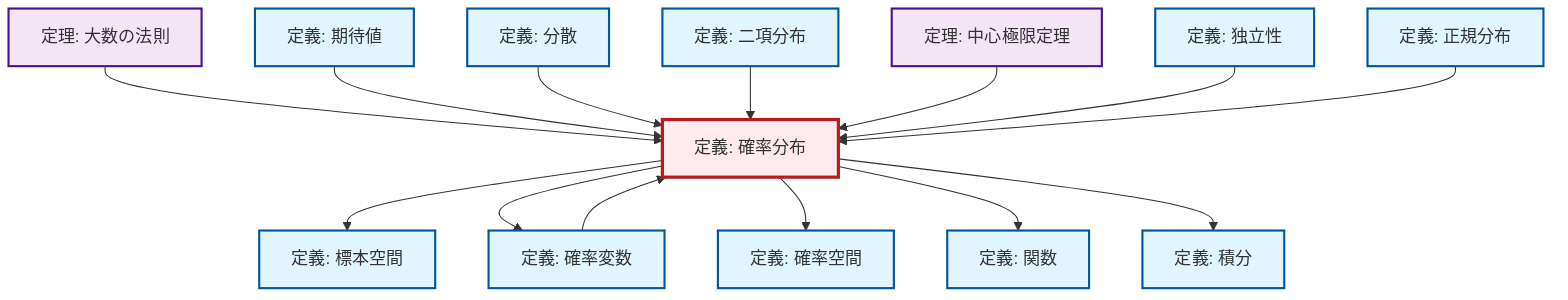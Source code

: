 graph TD
    classDef definition fill:#e1f5fe,stroke:#01579b,stroke-width:2px
    classDef theorem fill:#f3e5f5,stroke:#4a148c,stroke-width:2px
    classDef axiom fill:#fff3e0,stroke:#e65100,stroke-width:2px
    classDef example fill:#e8f5e9,stroke:#1b5e20,stroke-width:2px
    classDef current fill:#ffebee,stroke:#b71c1c,stroke-width:3px
    def-function["定義: 関数"]:::definition
    def-independence["定義: 独立性"]:::definition
    thm-central-limit["定理: 中心極限定理"]:::theorem
    def-expectation["定義: 期待値"]:::definition
    thm-law-of-large-numbers["定理: 大数の法則"]:::theorem
    def-variance["定義: 分散"]:::definition
    def-normal-distribution["定義: 正規分布"]:::definition
    def-binomial-distribution["定義: 二項分布"]:::definition
    def-random-variable["定義: 確率変数"]:::definition
    def-probability-distribution["定義: 確率分布"]:::definition
    def-sample-space["定義: 標本空間"]:::definition
    def-probability-space["定義: 確率空間"]:::definition
    def-integral["定義: 積分"]:::definition
    def-probability-distribution --> def-sample-space
    thm-law-of-large-numbers --> def-probability-distribution
    def-probability-distribution --> def-random-variable
    def-random-variable --> def-probability-distribution
    def-expectation --> def-probability-distribution
    def-variance --> def-probability-distribution
    def-binomial-distribution --> def-probability-distribution
    def-probability-distribution --> def-probability-space
    def-probability-distribution --> def-function
    thm-central-limit --> def-probability-distribution
    def-probability-distribution --> def-integral
    def-independence --> def-probability-distribution
    def-normal-distribution --> def-probability-distribution
    class def-probability-distribution current